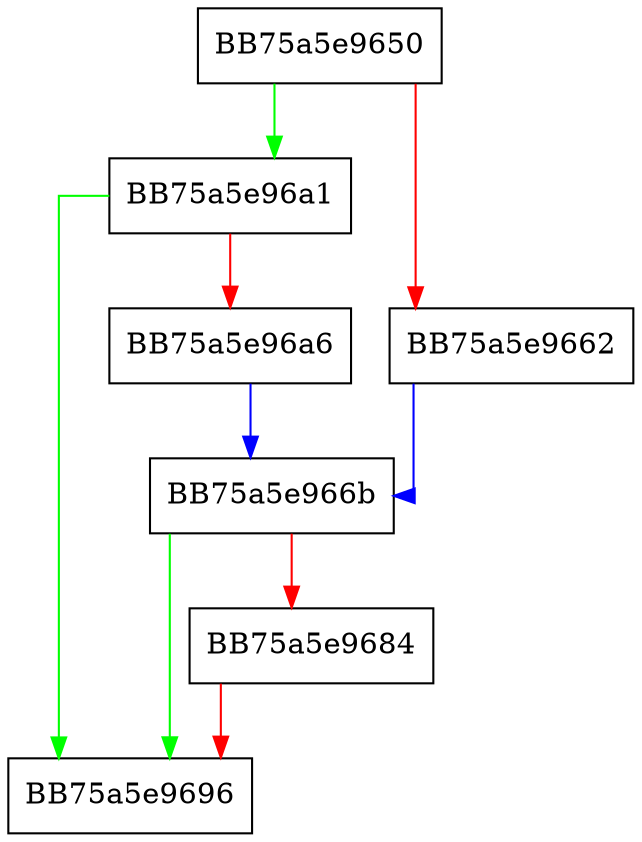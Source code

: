 digraph vmkcrc_callback {
  node [shape="box"];
  graph [splines=ortho];
  BB75a5e9650 -> BB75a5e96a1 [color="green"];
  BB75a5e9650 -> BB75a5e9662 [color="red"];
  BB75a5e9662 -> BB75a5e966b [color="blue"];
  BB75a5e966b -> BB75a5e9696 [color="green"];
  BB75a5e966b -> BB75a5e9684 [color="red"];
  BB75a5e9684 -> BB75a5e9696 [color="red"];
  BB75a5e96a1 -> BB75a5e9696 [color="green"];
  BB75a5e96a1 -> BB75a5e96a6 [color="red"];
  BB75a5e96a6 -> BB75a5e966b [color="blue"];
}